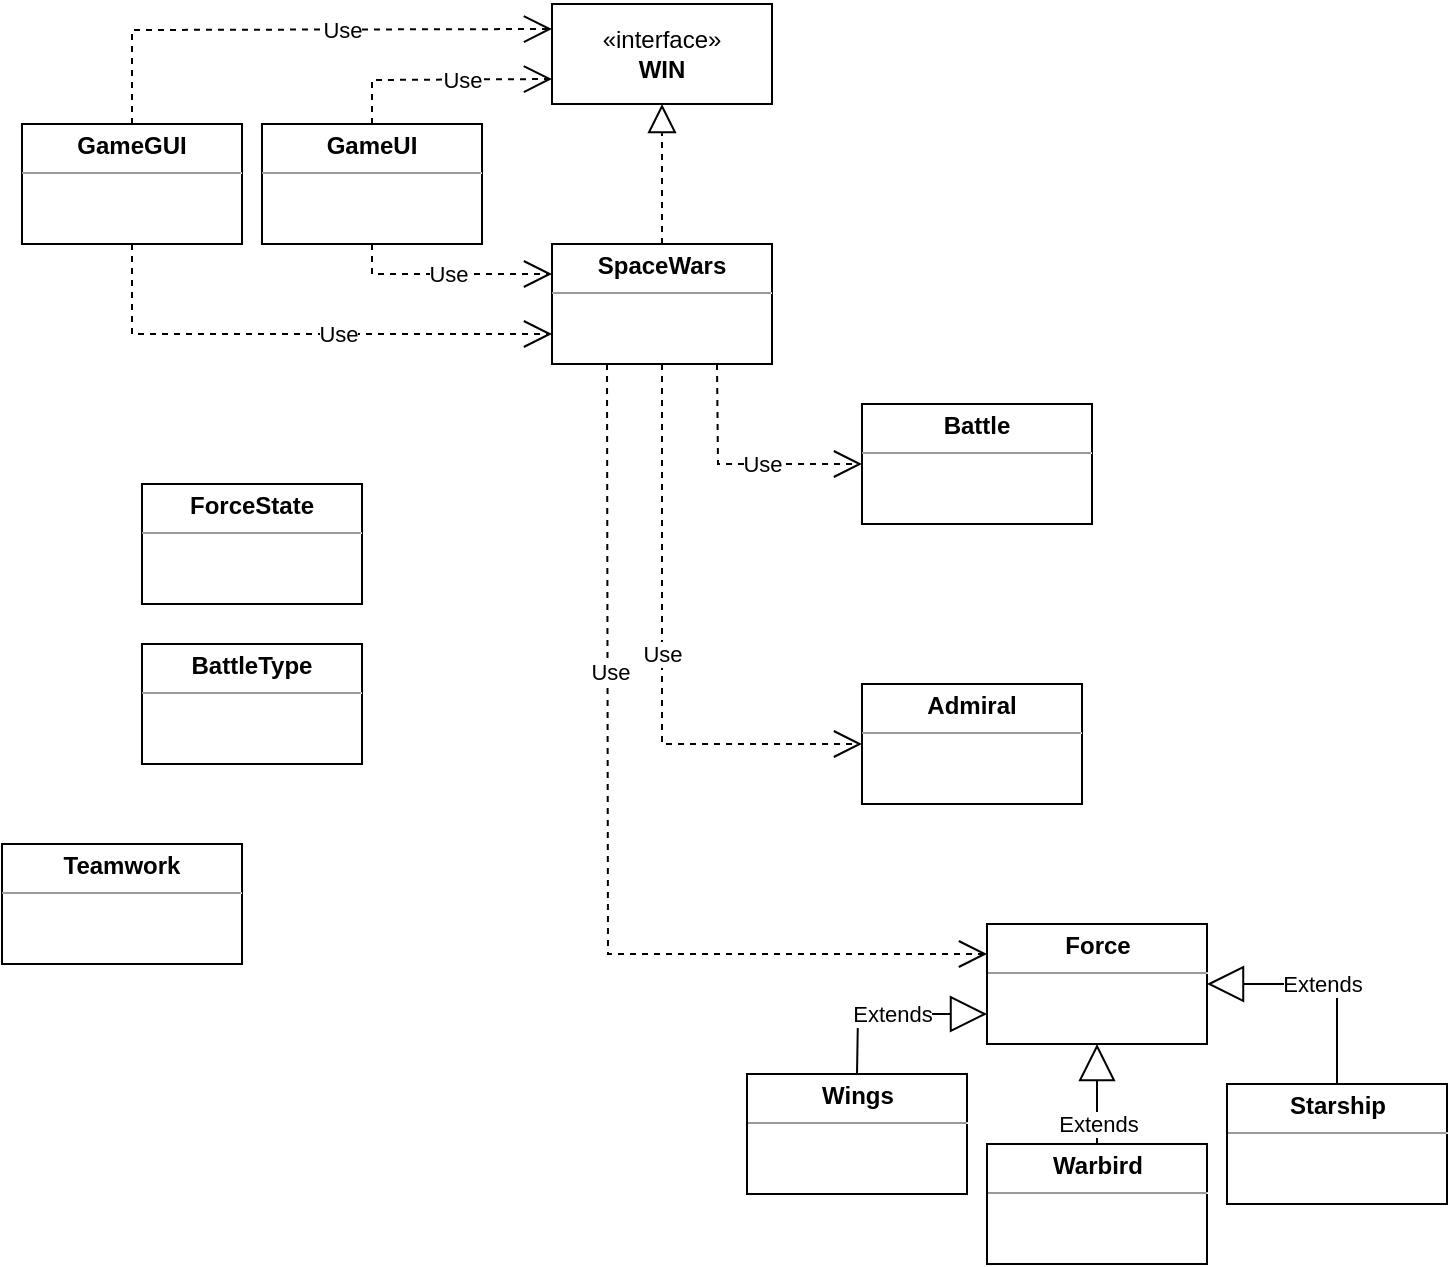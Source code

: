 <mxfile version="21.1.1" type="device">
  <diagram name="Page-1" id="uAGnWD9kL0sEGSB0CznB">
    <mxGraphModel dx="954" dy="624" grid="1" gridSize="10" guides="1" tooltips="1" connect="1" arrows="1" fold="1" page="1" pageScale="1" pageWidth="827" pageHeight="1169" math="0" shadow="0">
      <root>
        <mxCell id="0" />
        <mxCell id="1" parent="0" />
        <mxCell id="muWU9oP4v_XezRyv1MDm-3" value="«interface»&lt;br&gt;&lt;b&gt;WIN&lt;/b&gt;" style="html=1;whiteSpace=wrap;" vertex="1" parent="1">
          <mxGeometry x="325" y="80" width="110" height="50" as="geometry" />
        </mxCell>
        <mxCell id="muWU9oP4v_XezRyv1MDm-4" value="&lt;p style=&quot;margin:0px;margin-top:4px;text-align:center;&quot;&gt;&lt;b&gt;Teamwork&lt;/b&gt;&lt;/p&gt;&lt;hr size=&quot;1&quot;&gt;&lt;div style=&quot;height:2px;&quot;&gt;&lt;/div&gt;" style="verticalAlign=top;align=left;overflow=fill;fontSize=12;fontFamily=Helvetica;html=1;whiteSpace=wrap;" vertex="1" parent="1">
          <mxGeometry x="50" y="500" width="120" height="60" as="geometry" />
        </mxCell>
        <mxCell id="muWU9oP4v_XezRyv1MDm-6" value="&lt;p style=&quot;margin:0px;margin-top:4px;text-align:center;&quot;&gt;&lt;b&gt;SpaceWars&lt;/b&gt;&lt;/p&gt;&lt;hr size=&quot;1&quot;&gt;&lt;div style=&quot;height:2px;&quot;&gt;&lt;/div&gt;" style="verticalAlign=top;align=left;overflow=fill;fontSize=12;fontFamily=Helvetica;html=1;whiteSpace=wrap;" vertex="1" parent="1">
          <mxGeometry x="325" y="200" width="110" height="60" as="geometry" />
        </mxCell>
        <mxCell id="muWU9oP4v_XezRyv1MDm-8" value="" style="endArrow=block;dashed=1;endFill=0;endSize=12;html=1;rounded=0;entryX=0.5;entryY=1;entryDx=0;entryDy=0;exitX=0.5;exitY=0;exitDx=0;exitDy=0;" edge="1" parent="1" source="muWU9oP4v_XezRyv1MDm-6" target="muWU9oP4v_XezRyv1MDm-3">
          <mxGeometry width="160" relative="1" as="geometry">
            <mxPoint x="400" y="190" as="sourcePoint" />
            <mxPoint x="360" y="150" as="targetPoint" />
          </mxGeometry>
        </mxCell>
        <mxCell id="muWU9oP4v_XezRyv1MDm-9" value="&lt;p style=&quot;margin:0px;margin-top:4px;text-align:center;&quot;&gt;&lt;b&gt;GameUI&lt;/b&gt;&lt;/p&gt;&lt;hr size=&quot;1&quot;&gt;&lt;div style=&quot;height:2px;&quot;&gt;&lt;/div&gt;" style="verticalAlign=top;align=left;overflow=fill;fontSize=12;fontFamily=Helvetica;html=1;whiteSpace=wrap;" vertex="1" parent="1">
          <mxGeometry x="180" y="140" width="110" height="60" as="geometry" />
        </mxCell>
        <mxCell id="muWU9oP4v_XezRyv1MDm-10" value="Use" style="endArrow=open;endSize=12;dashed=1;html=1;rounded=0;entryX=0;entryY=0.25;entryDx=0;entryDy=0;exitX=0.5;exitY=1;exitDx=0;exitDy=0;" edge="1" parent="1" source="muWU9oP4v_XezRyv1MDm-9" target="muWU9oP4v_XezRyv1MDm-6">
          <mxGeometry width="160" relative="1" as="geometry">
            <mxPoint x="150" y="240" as="sourcePoint" />
            <mxPoint x="260" y="240" as="targetPoint" />
            <Array as="points">
              <mxPoint x="235" y="215" />
            </Array>
          </mxGeometry>
        </mxCell>
        <mxCell id="muWU9oP4v_XezRyv1MDm-11" value="Use" style="endArrow=open;endSize=12;dashed=1;html=1;rounded=0;exitX=0.5;exitY=0;exitDx=0;exitDy=0;entryX=0;entryY=0.75;entryDx=0;entryDy=0;" edge="1" parent="1" source="muWU9oP4v_XezRyv1MDm-9" target="muWU9oP4v_XezRyv1MDm-3">
          <mxGeometry x="0.197" width="160" relative="1" as="geometry">
            <mxPoint x="160" y="104.5" as="sourcePoint" />
            <mxPoint x="300" y="120" as="targetPoint" />
            <Array as="points">
              <mxPoint x="235" y="118" />
            </Array>
            <mxPoint as="offset" />
          </mxGeometry>
        </mxCell>
        <mxCell id="muWU9oP4v_XezRyv1MDm-14" value="&lt;p style=&quot;margin:0px;margin-top:4px;text-align:center;&quot;&gt;&lt;b&gt;Admiral&lt;/b&gt;&lt;/p&gt;&lt;hr size=&quot;1&quot;&gt;&lt;div style=&quot;height:2px;&quot;&gt;&lt;/div&gt;" style="verticalAlign=top;align=left;overflow=fill;fontSize=12;fontFamily=Helvetica;html=1;whiteSpace=wrap;" vertex="1" parent="1">
          <mxGeometry x="480" y="420" width="110" height="60" as="geometry" />
        </mxCell>
        <mxCell id="muWU9oP4v_XezRyv1MDm-16" value="&lt;p style=&quot;margin:0px;margin-top:4px;text-align:center;&quot;&gt;&lt;b&gt;GameGUI&lt;/b&gt;&lt;/p&gt;&lt;hr size=&quot;1&quot;&gt;&lt;div style=&quot;height:2px;&quot;&gt;&lt;/div&gt;" style="verticalAlign=top;align=left;overflow=fill;fontSize=12;fontFamily=Helvetica;html=1;whiteSpace=wrap;" vertex="1" parent="1">
          <mxGeometry x="60" y="140" width="110" height="60" as="geometry" />
        </mxCell>
        <mxCell id="muWU9oP4v_XezRyv1MDm-17" value="&lt;p style=&quot;margin:0px;margin-top:4px;text-align:center;&quot;&gt;&lt;b&gt;Force&lt;/b&gt;&lt;/p&gt;&lt;hr size=&quot;1&quot;&gt;&lt;div style=&quot;height:2px;&quot;&gt;&lt;/div&gt;" style="verticalAlign=top;align=left;overflow=fill;fontSize=12;fontFamily=Helvetica;html=1;whiteSpace=wrap;" vertex="1" parent="1">
          <mxGeometry x="542.5" y="540" width="110" height="60" as="geometry" />
        </mxCell>
        <mxCell id="muWU9oP4v_XezRyv1MDm-18" value="&lt;p style=&quot;margin:0px;margin-top:4px;text-align:center;&quot;&gt;&lt;b&gt;Battle&lt;/b&gt;&lt;/p&gt;&lt;hr size=&quot;1&quot;&gt;&lt;div style=&quot;height:2px;&quot;&gt;&lt;/div&gt;" style="verticalAlign=top;align=left;overflow=fill;fontSize=12;fontFamily=Helvetica;html=1;whiteSpace=wrap;" vertex="1" parent="1">
          <mxGeometry x="480" y="280" width="115" height="60" as="geometry" />
        </mxCell>
        <mxCell id="muWU9oP4v_XezRyv1MDm-19" value="&lt;p style=&quot;margin:0px;margin-top:4px;text-align:center;&quot;&gt;&lt;b&gt;Wings&lt;/b&gt;&lt;/p&gt;&lt;hr size=&quot;1&quot;&gt;&lt;div style=&quot;height:2px;&quot;&gt;&lt;/div&gt;" style="verticalAlign=top;align=left;overflow=fill;fontSize=12;fontFamily=Helvetica;html=1;whiteSpace=wrap;" vertex="1" parent="1">
          <mxGeometry x="422.5" y="615" width="110" height="60" as="geometry" />
        </mxCell>
        <mxCell id="muWU9oP4v_XezRyv1MDm-20" value="&lt;p style=&quot;margin:0px;margin-top:4px;text-align:center;&quot;&gt;&lt;b&gt;Starship&lt;/b&gt;&lt;/p&gt;&lt;hr size=&quot;1&quot;&gt;&lt;div style=&quot;height:2px;&quot;&gt;&lt;/div&gt;" style="verticalAlign=top;align=left;overflow=fill;fontSize=12;fontFamily=Helvetica;html=1;whiteSpace=wrap;" vertex="1" parent="1">
          <mxGeometry x="662.5" y="620" width="110" height="60" as="geometry" />
        </mxCell>
        <mxCell id="muWU9oP4v_XezRyv1MDm-22" value="Extends" style="endArrow=block;endSize=16;endFill=0;html=1;rounded=0;exitX=0.5;exitY=0;exitDx=0;exitDy=0;entryX=1;entryY=0.5;entryDx=0;entryDy=0;" edge="1" parent="1" source="muWU9oP4v_XezRyv1MDm-20" target="muWU9oP4v_XezRyv1MDm-17">
          <mxGeometry x="0.006" width="160" relative="1" as="geometry">
            <mxPoint x="572.5" y="590" as="sourcePoint" />
            <mxPoint x="672.5" y="570" as="targetPoint" />
            <Array as="points">
              <mxPoint x="717.5" y="570" />
            </Array>
            <mxPoint as="offset" />
          </mxGeometry>
        </mxCell>
        <mxCell id="muWU9oP4v_XezRyv1MDm-23" value="&lt;p style=&quot;margin:0px;margin-top:4px;text-align:center;&quot;&gt;&lt;b&gt;Warbird&lt;/b&gt;&lt;/p&gt;&lt;hr size=&quot;1&quot;&gt;&lt;div style=&quot;height:2px;&quot;&gt;&lt;/div&gt;" style="verticalAlign=top;align=left;overflow=fill;fontSize=12;fontFamily=Helvetica;html=1;whiteSpace=wrap;" vertex="1" parent="1">
          <mxGeometry x="542.5" y="650" width="110" height="60" as="geometry" />
        </mxCell>
        <mxCell id="muWU9oP4v_XezRyv1MDm-24" value="Extends" style="endArrow=block;endSize=16;endFill=0;html=1;rounded=0;entryX=0;entryY=0.75;entryDx=0;entryDy=0;exitX=0.5;exitY=0;exitDx=0;exitDy=0;" edge="1" parent="1" source="muWU9oP4v_XezRyv1MDm-19" target="muWU9oP4v_XezRyv1MDm-17">
          <mxGeometry width="160" relative="1" as="geometry">
            <mxPoint x="372.5" y="569.41" as="sourcePoint" />
            <mxPoint x="532.5" y="569.41" as="targetPoint" />
            <Array as="points">
              <mxPoint x="478" y="585" />
            </Array>
            <mxPoint as="offset" />
          </mxGeometry>
        </mxCell>
        <mxCell id="muWU9oP4v_XezRyv1MDm-26" value="Extends" style="endArrow=block;endSize=16;endFill=0;html=1;rounded=0;entryX=0.5;entryY=1;entryDx=0;entryDy=0;exitX=0.5;exitY=0;exitDx=0;exitDy=0;" edge="1" parent="1" source="muWU9oP4v_XezRyv1MDm-23" target="muWU9oP4v_XezRyv1MDm-17">
          <mxGeometry x="-0.6" width="160" relative="1" as="geometry">
            <mxPoint x="382.5" y="600" as="sourcePoint" />
            <mxPoint x="542.5" y="600" as="targetPoint" />
            <mxPoint as="offset" />
          </mxGeometry>
        </mxCell>
        <mxCell id="muWU9oP4v_XezRyv1MDm-27" value="Use" style="endArrow=open;endSize=12;dashed=1;html=1;rounded=0;exitX=0.5;exitY=1;exitDx=0;exitDy=0;entryX=0;entryY=0.75;entryDx=0;entryDy=0;" edge="1" parent="1" source="muWU9oP4v_XezRyv1MDm-16" target="muWU9oP4v_XezRyv1MDm-6">
          <mxGeometry x="0.167" width="160" relative="1" as="geometry">
            <mxPoint x="120" y="215" as="sourcePoint" />
            <mxPoint x="210" y="250" as="targetPoint" />
            <Array as="points">
              <mxPoint x="115" y="245" />
            </Array>
            <mxPoint x="-1" as="offset" />
          </mxGeometry>
        </mxCell>
        <mxCell id="muWU9oP4v_XezRyv1MDm-28" value="Use" style="endArrow=open;endSize=12;dashed=1;html=1;rounded=0;exitX=0.5;exitY=0;exitDx=0;exitDy=0;entryX=0;entryY=0.25;entryDx=0;entryDy=0;" edge="1" parent="1" source="muWU9oP4v_XezRyv1MDm-16" target="muWU9oP4v_XezRyv1MDm-3">
          <mxGeometry x="0.183" width="160" relative="1" as="geometry">
            <mxPoint x="120" y="116" as="sourcePoint" />
            <mxPoint x="210" y="94" as="targetPoint" />
            <Array as="points">
              <mxPoint x="115" y="93" />
            </Array>
            <mxPoint as="offset" />
          </mxGeometry>
        </mxCell>
        <mxCell id="muWU9oP4v_XezRyv1MDm-30" value="Use" style="endArrow=open;endSize=12;dashed=1;html=1;rounded=0;entryX=0;entryY=0.5;entryDx=0;entryDy=0;exitX=0.75;exitY=1;exitDx=0;exitDy=0;" edge="1" parent="1" source="muWU9oP4v_XezRyv1MDm-6" target="muWU9oP4v_XezRyv1MDm-18">
          <mxGeometry x="0.2" width="160" relative="1" as="geometry">
            <mxPoint x="400" y="270" as="sourcePoint" />
            <mxPoint x="480" y="310" as="targetPoint" />
            <Array as="points">
              <mxPoint x="408" y="310" />
            </Array>
            <mxPoint x="-1" as="offset" />
          </mxGeometry>
        </mxCell>
        <mxCell id="muWU9oP4v_XezRyv1MDm-32" value="&lt;p style=&quot;margin:0px;margin-top:4px;text-align:center;&quot;&gt;&lt;b&gt;BattleType&lt;/b&gt;&lt;/p&gt;&lt;hr size=&quot;1&quot;&gt;&lt;div style=&quot;height:2px;&quot;&gt;&lt;/div&gt;" style="verticalAlign=top;align=left;overflow=fill;fontSize=12;fontFamily=Helvetica;html=1;whiteSpace=wrap;" vertex="1" parent="1">
          <mxGeometry x="120" y="400" width="110" height="60" as="geometry" />
        </mxCell>
        <mxCell id="muWU9oP4v_XezRyv1MDm-33" value="&lt;p style=&quot;margin:0px;margin-top:4px;text-align:center;&quot;&gt;&lt;b&gt;ForceState&lt;/b&gt;&lt;/p&gt;&lt;hr size=&quot;1&quot;&gt;&lt;div style=&quot;height:2px;&quot;&gt;&lt;/div&gt;" style="verticalAlign=top;align=left;overflow=fill;fontSize=12;fontFamily=Helvetica;html=1;whiteSpace=wrap;" vertex="1" parent="1">
          <mxGeometry x="120" y="320" width="110" height="60" as="geometry" />
        </mxCell>
        <mxCell id="muWU9oP4v_XezRyv1MDm-34" value="Use" style="endArrow=open;endSize=12;dashed=1;html=1;rounded=0;exitX=0.25;exitY=1;exitDx=0;exitDy=0;entryX=0;entryY=0.25;entryDx=0;entryDy=0;" edge="1" parent="1" source="muWU9oP4v_XezRyv1MDm-6" target="muWU9oP4v_XezRyv1MDm-17">
          <mxGeometry x="-0.363" y="1" width="160" relative="1" as="geometry">
            <mxPoint x="310" y="320" as="sourcePoint" />
            <mxPoint x="530" y="560" as="targetPoint" />
            <Array as="points">
              <mxPoint x="353" y="555" />
            </Array>
            <mxPoint as="offset" />
          </mxGeometry>
        </mxCell>
        <mxCell id="muWU9oP4v_XezRyv1MDm-35" value="Use" style="endArrow=open;endSize=12;dashed=1;html=1;rounded=0;exitX=0.5;exitY=1;exitDx=0;exitDy=0;entryX=0;entryY=0.5;entryDx=0;entryDy=0;" edge="1" parent="1" source="muWU9oP4v_XezRyv1MDm-6" target="muWU9oP4v_XezRyv1MDm-14">
          <mxGeometry width="160" relative="1" as="geometry">
            <mxPoint x="372.5" y="370" as="sourcePoint" />
            <mxPoint x="380" y="460" as="targetPoint" />
            <Array as="points">
              <mxPoint x="380" y="450" />
            </Array>
            <mxPoint as="offset" />
          </mxGeometry>
        </mxCell>
      </root>
    </mxGraphModel>
  </diagram>
</mxfile>
